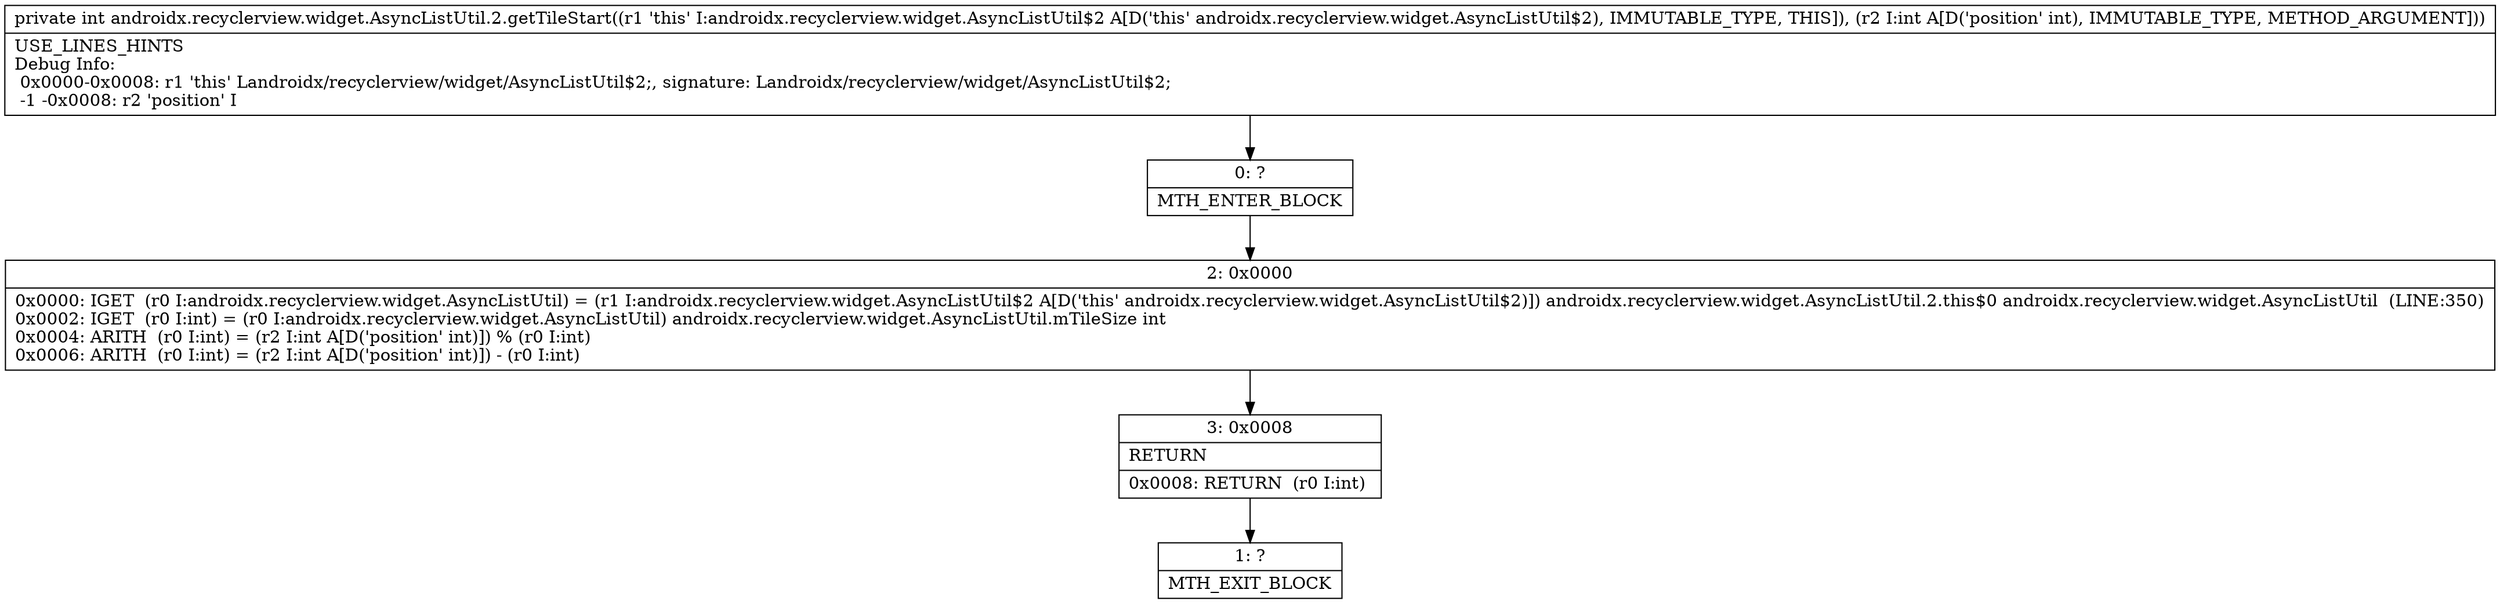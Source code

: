 digraph "CFG forandroidx.recyclerview.widget.AsyncListUtil.2.getTileStart(I)I" {
Node_0 [shape=record,label="{0\:\ ?|MTH_ENTER_BLOCK\l}"];
Node_2 [shape=record,label="{2\:\ 0x0000|0x0000: IGET  (r0 I:androidx.recyclerview.widget.AsyncListUtil) = (r1 I:androidx.recyclerview.widget.AsyncListUtil$2 A[D('this' androidx.recyclerview.widget.AsyncListUtil$2)]) androidx.recyclerview.widget.AsyncListUtil.2.this$0 androidx.recyclerview.widget.AsyncListUtil  (LINE:350)\l0x0002: IGET  (r0 I:int) = (r0 I:androidx.recyclerview.widget.AsyncListUtil) androidx.recyclerview.widget.AsyncListUtil.mTileSize int \l0x0004: ARITH  (r0 I:int) = (r2 I:int A[D('position' int)]) % (r0 I:int) \l0x0006: ARITH  (r0 I:int) = (r2 I:int A[D('position' int)]) \- (r0 I:int) \l}"];
Node_3 [shape=record,label="{3\:\ 0x0008|RETURN\l|0x0008: RETURN  (r0 I:int) \l}"];
Node_1 [shape=record,label="{1\:\ ?|MTH_EXIT_BLOCK\l}"];
MethodNode[shape=record,label="{private int androidx.recyclerview.widget.AsyncListUtil.2.getTileStart((r1 'this' I:androidx.recyclerview.widget.AsyncListUtil$2 A[D('this' androidx.recyclerview.widget.AsyncListUtil$2), IMMUTABLE_TYPE, THIS]), (r2 I:int A[D('position' int), IMMUTABLE_TYPE, METHOD_ARGUMENT]))  | USE_LINES_HINTS\lDebug Info:\l  0x0000\-0x0008: r1 'this' Landroidx\/recyclerview\/widget\/AsyncListUtil$2;, signature: Landroidx\/recyclerview\/widget\/AsyncListUtil$2;\l  \-1 \-0x0008: r2 'position' I\l}"];
MethodNode -> Node_0;Node_0 -> Node_2;
Node_2 -> Node_3;
Node_3 -> Node_1;
}

